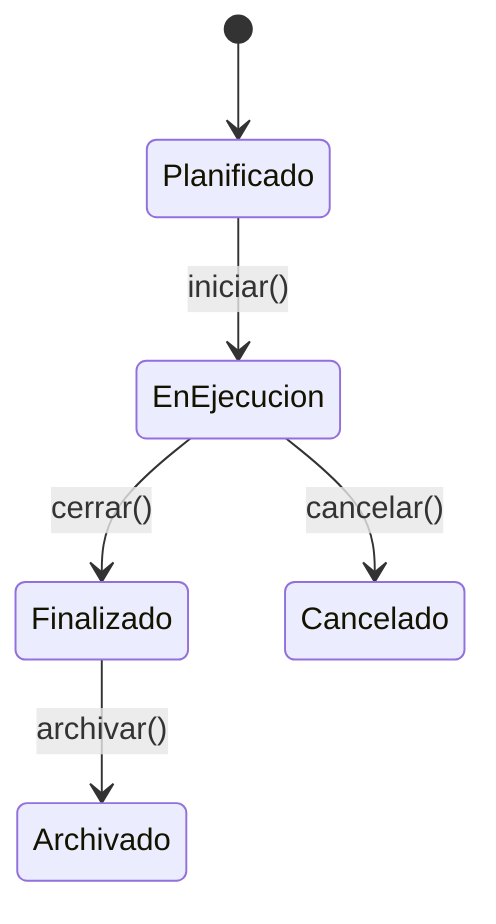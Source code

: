 stateDiagram-v2
    [*] --> Planificado
    Planificado --> EnEjecucion: iniciar()
    EnEjecucion --> Finalizado: cerrar()
    EnEjecucion --> Cancelado: cancelar()
    Finalizado --> Archivado: archivar()